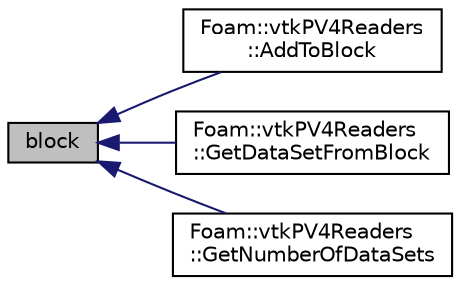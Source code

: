 digraph "block"
{
  bgcolor="transparent";
  edge [fontname="Helvetica",fontsize="10",labelfontname="Helvetica",labelfontsize="10"];
  node [fontname="Helvetica",fontsize="10",shape=record];
  rankdir="LR";
  Node1 [label="block",height=0.2,width=0.4,color="black", fillcolor="grey75", style="filled", fontcolor="black"];
  Node1 -> Node2 [dir="back",color="midnightblue",fontsize="10",style="solid",fontname="Helvetica"];
  Node2 [label="Foam::vtkPV4Readers\l::AddToBlock",height=0.2,width=0.4,color="black",URL="$a10821.html#a7cdc02b6bb650c025fc7b6cca670a484",tooltip="Convenience method use to convert the readers from VTK 5. "];
  Node1 -> Node3 [dir="back",color="midnightblue",fontsize="10",style="solid",fontname="Helvetica"];
  Node3 [label="Foam::vtkPV4Readers\l::GetDataSetFromBlock",height=0.2,width=0.4,color="black",URL="$a10821.html#a92ccdd864d49d9305bfc04fb6546855f",tooltip="Convenience method use to convert the readers from VTK 5. "];
  Node1 -> Node4 [dir="back",color="midnightblue",fontsize="10",style="solid",fontname="Helvetica"];
  Node4 [label="Foam::vtkPV4Readers\l::GetNumberOfDataSets",height=0.2,width=0.4,color="black",URL="$a10821.html#abd4ff20abe85d7b6ad557f087ed28262",tooltip="Convenience method use to convert the readers from VTK 5. "];
}
